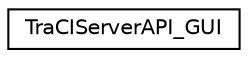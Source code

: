 digraph "Graphical Class Hierarchy"
{
  edge [fontname="Helvetica",fontsize="10",labelfontname="Helvetica",labelfontsize="10"];
  node [fontname="Helvetica",fontsize="10",shape=record];
  rankdir="LR";
  Node0 [label="TraCIServerAPI_GUI",height=0.2,width=0.4,color="black", fillcolor="white", style="filled",URL="$d1/d4a/class_tra_c_i_server_a_p_i___g_u_i.html",tooltip="APIs for getting/setting GUI values via TraCI. "];
}
